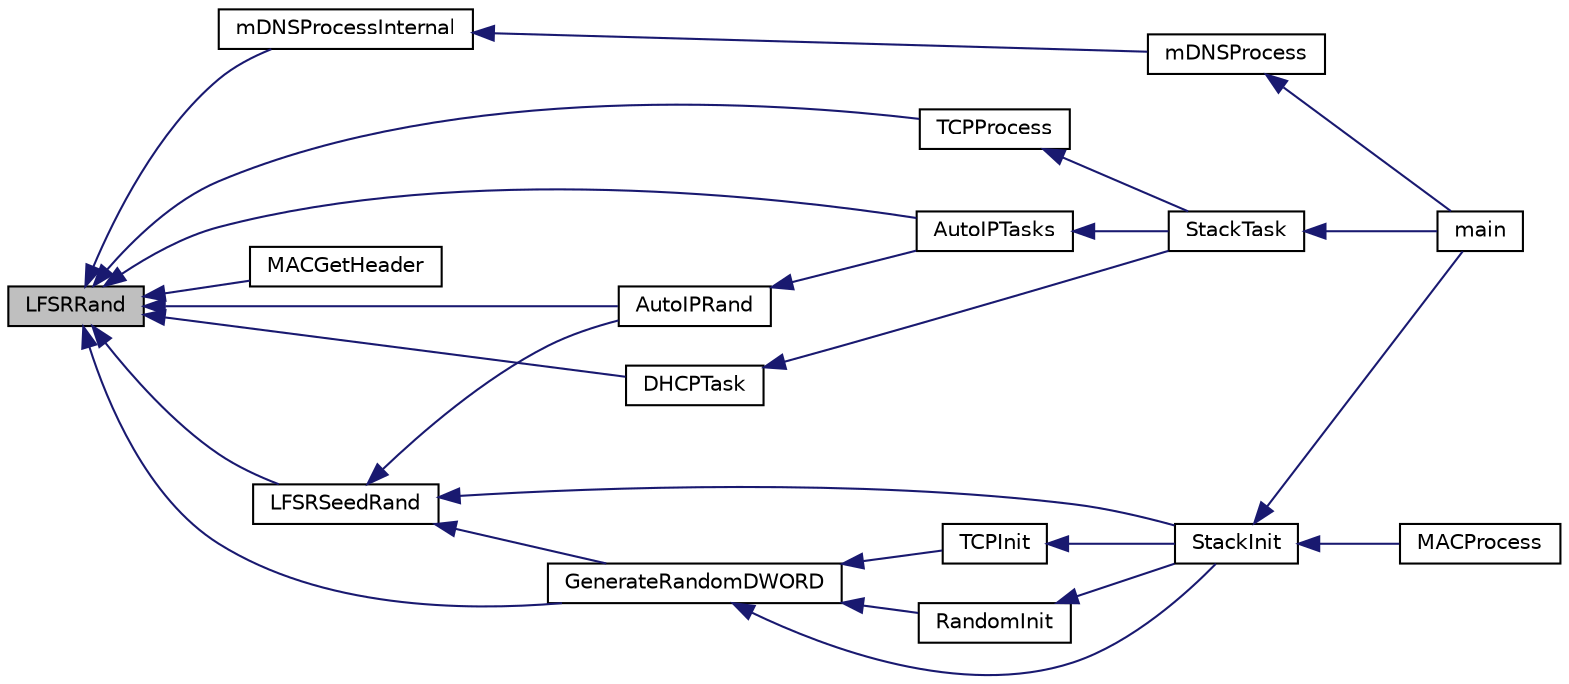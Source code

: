 digraph "LFSRRand"
{
  edge [fontname="Helvetica",fontsize="10",labelfontname="Helvetica",labelfontsize="10"];
  node [fontname="Helvetica",fontsize="10",shape=record];
  rankdir="LR";
  Node1 [label="LFSRRand",height=0.2,width=0.4,color="black", fillcolor="grey75", style="filled", fontcolor="black"];
  Node1 -> Node2 [dir="back",color="midnightblue",fontsize="10",style="solid"];
  Node2 [label="AutoIPTasks",height=0.2,width=0.4,color="black", fillcolor="white", style="filled",URL="$_auto_i_p_8c.html#adcf71c7402a734a2676dbef0535b54c8"];
  Node2 -> Node3 [dir="back",color="midnightblue",fontsize="10",style="solid"];
  Node3 [label="StackTask",height=0.2,width=0.4,color="black", fillcolor="white", style="filled",URL="$_stack_tsk_8c.html#af08da4d2f3df4dd4c1779b43c118c88f"];
  Node3 -> Node4 [dir="back",color="midnightblue",fontsize="10",style="solid"];
  Node4 [label="main",height=0.2,width=0.4,color="black", fillcolor="white", style="filled",URL="$_main_demo_8c.html#a6288eba0f8e8ad3ab1544ad731eb7667"];
  Node1 -> Node5 [dir="back",color="midnightblue",fontsize="10",style="solid"];
  Node5 [label="AutoIPRand",height=0.2,width=0.4,color="black", fillcolor="white", style="filled",URL="$_auto_i_p_8c.html#abf82690c8487c2a5cd43dde31a4137a8"];
  Node5 -> Node2 [dir="back",color="midnightblue",fontsize="10",style="solid"];
  Node1 -> Node6 [dir="back",color="midnightblue",fontsize="10",style="solid"];
  Node6 [label="DHCPTask",height=0.2,width=0.4,color="black", fillcolor="white", style="filled",URL="$_d_h_c_p_8c.html#a83018f35cd5b3414a8f9a58c80df89d1"];
  Node6 -> Node3 [dir="back",color="midnightblue",fontsize="10",style="solid"];
  Node1 -> Node7 [dir="back",color="midnightblue",fontsize="10",style="solid"];
  Node7 [label="MACGetHeader",height=0.2,width=0.4,color="black", fillcolor="white", style="filled",URL="$_e_n_c_x24_j600_8c.html#a18cabbf973ecec4ba5b67dc2c729b753"];
  Node1 -> Node8 [dir="back",color="midnightblue",fontsize="10",style="solid"];
  Node8 [label="LFSRSeedRand",height=0.2,width=0.4,color="black", fillcolor="white", style="filled",URL="$_helpers_8c.html#a4cbb98a43546f70ea01fbf5408e72540"];
  Node8 -> Node5 [dir="back",color="midnightblue",fontsize="10",style="solid"];
  Node8 -> Node9 [dir="back",color="midnightblue",fontsize="10",style="solid"];
  Node9 [label="GenerateRandomDWORD",height=0.2,width=0.4,color="black", fillcolor="white", style="filled",URL="$_helpers_8c.html#ab9a87e9fa459e39748e35e7b700077ed"];
  Node9 -> Node10 [dir="back",color="midnightblue",fontsize="10",style="solid"];
  Node10 [label="RandomInit",height=0.2,width=0.4,color="black", fillcolor="white", style="filled",URL="$_random_8c.html#ab27ff88517634ed914e777f243c01479"];
  Node10 -> Node11 [dir="back",color="midnightblue",fontsize="10",style="solid"];
  Node11 [label="StackInit",height=0.2,width=0.4,color="black", fillcolor="white", style="filled",URL="$_stack_tsk_8c.html#af71915a2bb239ba8607e939c5943eb59"];
  Node11 -> Node12 [dir="back",color="midnightblue",fontsize="10",style="solid"];
  Node12 [label="MACProcess",height=0.2,width=0.4,color="black", fillcolor="white", style="filled",URL="$_w_f_mac_8c.html#a74c4ae494d118879a5d3798a74c3b905"];
  Node11 -> Node4 [dir="back",color="midnightblue",fontsize="10",style="solid"];
  Node9 -> Node11 [dir="back",color="midnightblue",fontsize="10",style="solid"];
  Node9 -> Node13 [dir="back",color="midnightblue",fontsize="10",style="solid"];
  Node13 [label="TCPInit",height=0.2,width=0.4,color="black", fillcolor="white", style="filled",URL="$_t_c_p_8c.html#aa14ab130bfd7824b97f571fe55139fc4"];
  Node13 -> Node11 [dir="back",color="midnightblue",fontsize="10",style="solid"];
  Node8 -> Node11 [dir="back",color="midnightblue",fontsize="10",style="solid"];
  Node1 -> Node9 [dir="back",color="midnightblue",fontsize="10",style="solid"];
  Node1 -> Node14 [dir="back",color="midnightblue",fontsize="10",style="solid"];
  Node14 [label="TCPProcess",height=0.2,width=0.4,color="black", fillcolor="white", style="filled",URL="$_t_c_p_8c.html#a1fa693b8370b2bb1f10823881a95612c"];
  Node14 -> Node3 [dir="back",color="midnightblue",fontsize="10",style="solid"];
  Node1 -> Node15 [dir="back",color="midnightblue",fontsize="10",style="solid"];
  Node15 [label="mDNSProcessInternal",height=0.2,width=0.4,color="black", fillcolor="white", style="filled",URL="$_zeroconf_multicast_d_n_s_8c.html#a790561fcaf99874b79eab7db039b8c71"];
  Node15 -> Node16 [dir="back",color="midnightblue",fontsize="10",style="solid"];
  Node16 [label="mDNSProcess",height=0.2,width=0.4,color="black", fillcolor="white", style="filled",URL="$_zeroconf_multicast_d_n_s_8c.html#a2b66183d48d7fd2050e1661557927e1e"];
  Node16 -> Node4 [dir="back",color="midnightblue",fontsize="10",style="solid"];
}
